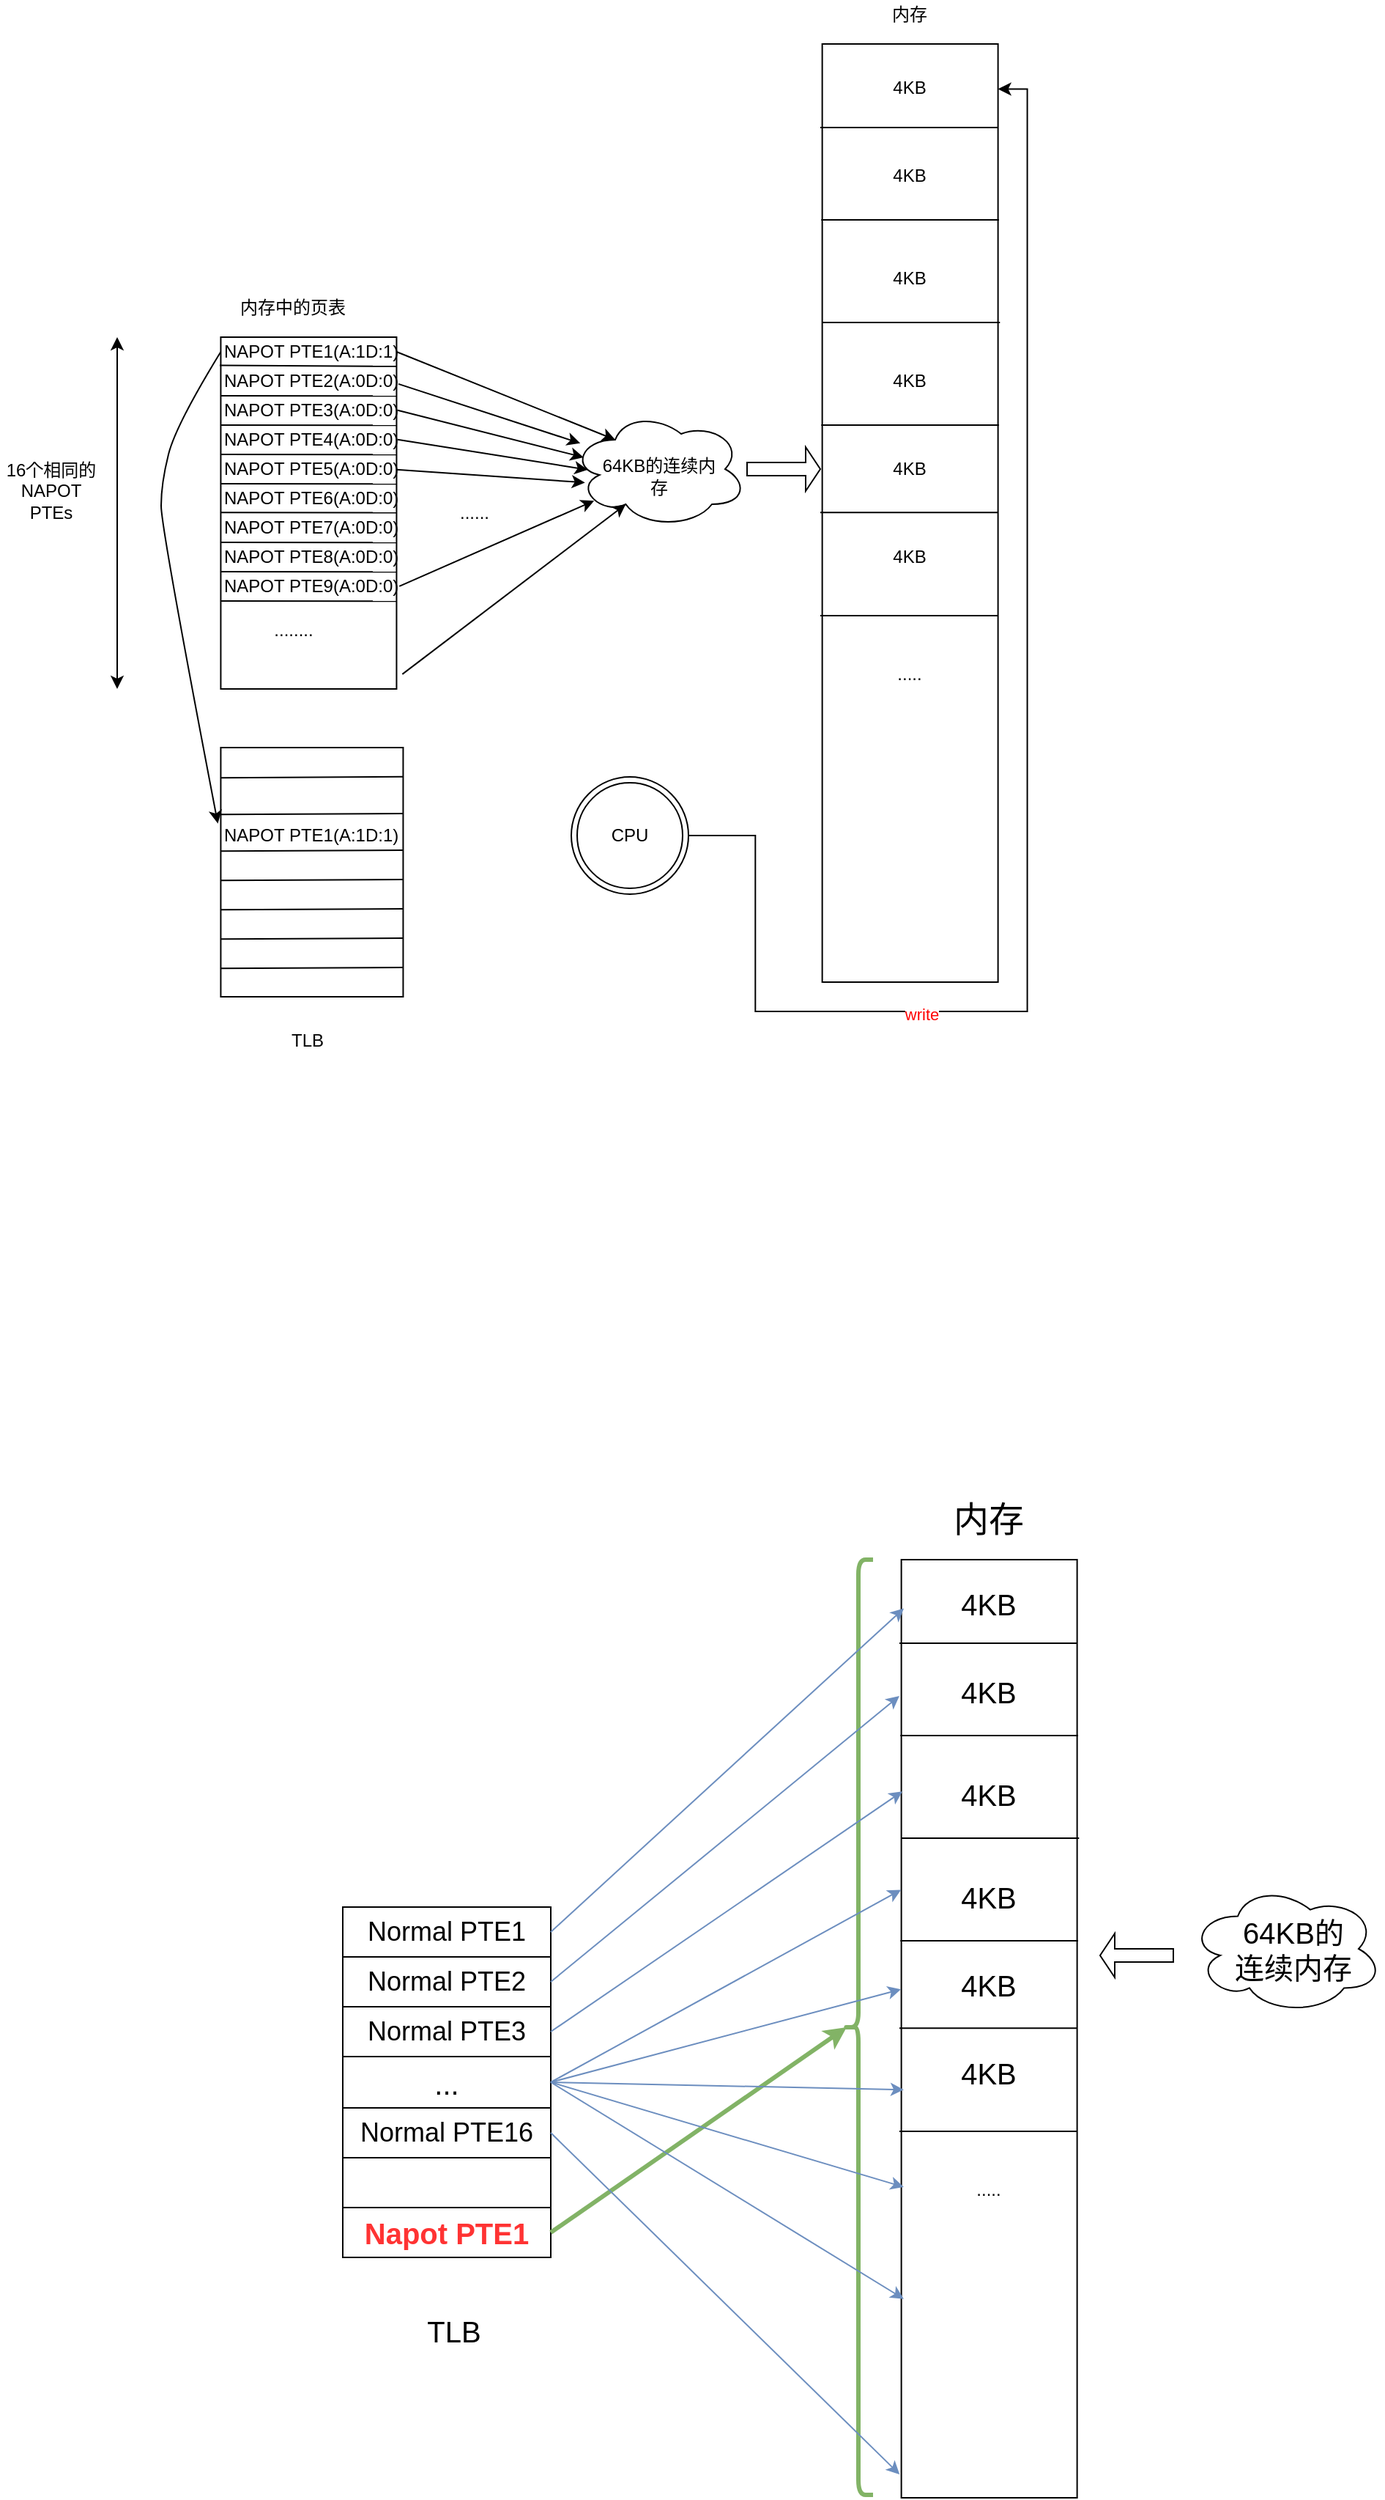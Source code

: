 <mxfile version="14.7.8" type="github">
  <diagram id="uc5Inh4p8IArnTGNV41Y" name="Page-1">
    <mxGraphModel dx="1221" dy="688" grid="0" gridSize="10" guides="1" tooltips="1" connect="1" arrows="1" fold="1" page="1" pageScale="1" pageWidth="2339" pageHeight="3300" math="0" shadow="0">
      <root>
        <mxCell id="0" />
        <mxCell id="1" parent="0" />
        <mxCell id="tdwPlaa_u7U4kU1DZMBL-42" value="" style="ellipse;shape=cloud;whiteSpace=wrap;html=1;" vertex="1" parent="1">
          <mxGeometry x="862" y="1315" width="132" height="89" as="geometry" />
        </mxCell>
        <mxCell id="o9eBtAJIPWO3o0ZU7rO9-1" value="" style="rounded=0;whiteSpace=wrap;html=1;" parent="1" vertex="1">
          <mxGeometry x="200.72" y="260" width="120" height="240" as="geometry" />
        </mxCell>
        <mxCell id="o9eBtAJIPWO3o0ZU7rO9-2" value="" style="rounded=0;whiteSpace=wrap;html=1;" parent="1" vertex="1">
          <mxGeometry x="611.32" y="60" width="120" height="640" as="geometry" />
        </mxCell>
        <mxCell id="o9eBtAJIPWO3o0ZU7rO9-3" value="" style="endArrow=none;html=1;exitX=-0.006;exitY=0.08;exitDx=0;exitDy=0;exitPerimeter=0;entryX=1;entryY=0.083;entryDx=0;entryDy=0;entryPerimeter=0;" parent="1" source="o9eBtAJIPWO3o0ZU7rO9-1" target="o9eBtAJIPWO3o0ZU7rO9-1" edge="1">
          <mxGeometry width="50" height="50" relative="1" as="geometry">
            <mxPoint x="220.72" y="450" as="sourcePoint" />
            <mxPoint x="300.72" y="278" as="targetPoint" />
            <Array as="points" />
          </mxGeometry>
        </mxCell>
        <mxCell id="o9eBtAJIPWO3o0ZU7rO9-4" value="" style="endArrow=none;html=1;exitX=0;exitY=0.105;exitDx=0;exitDy=0;exitPerimeter=0;entryX=1;entryY=0.106;entryDx=0;entryDy=0;entryPerimeter=0;" parent="1" edge="1">
          <mxGeometry width="50" height="50" relative="1" as="geometry">
            <mxPoint x="200.72" y="300" as="sourcePoint" />
            <mxPoint x="320.72" y="300.17" as="targetPoint" />
          </mxGeometry>
        </mxCell>
        <mxCell id="o9eBtAJIPWO3o0ZU7rO9-5" value="" style="endArrow=none;html=1;exitX=0;exitY=0.105;exitDx=0;exitDy=0;exitPerimeter=0;entryX=1;entryY=0.106;entryDx=0;entryDy=0;entryPerimeter=0;" parent="1" edge="1">
          <mxGeometry width="50" height="50" relative="1" as="geometry">
            <mxPoint x="200.72" y="320" as="sourcePoint" />
            <mxPoint x="320.72" y="320.17" as="targetPoint" />
          </mxGeometry>
        </mxCell>
        <mxCell id="o9eBtAJIPWO3o0ZU7rO9-6" value="" style="endArrow=none;html=1;exitX=0;exitY=0.105;exitDx=0;exitDy=0;exitPerimeter=0;entryX=1;entryY=0.106;entryDx=0;entryDy=0;entryPerimeter=0;" parent="1" edge="1">
          <mxGeometry width="50" height="50" relative="1" as="geometry">
            <mxPoint x="200.72" y="340" as="sourcePoint" />
            <mxPoint x="320.72" y="340.17" as="targetPoint" />
          </mxGeometry>
        </mxCell>
        <mxCell id="o9eBtAJIPWO3o0ZU7rO9-7" value="" style="endArrow=none;html=1;exitX=0;exitY=0.105;exitDx=0;exitDy=0;exitPerimeter=0;entryX=1;entryY=0.106;entryDx=0;entryDy=0;entryPerimeter=0;" parent="1" edge="1">
          <mxGeometry width="50" height="50" relative="1" as="geometry">
            <mxPoint x="200.72" y="360" as="sourcePoint" />
            <mxPoint x="320.72" y="360.17" as="targetPoint" />
          </mxGeometry>
        </mxCell>
        <mxCell id="o9eBtAJIPWO3o0ZU7rO9-8" value="" style="endArrow=none;html=1;exitX=0;exitY=0.105;exitDx=0;exitDy=0;exitPerimeter=0;entryX=1;entryY=0.106;entryDx=0;entryDy=0;entryPerimeter=0;" parent="1" edge="1">
          <mxGeometry width="50" height="50" relative="1" as="geometry">
            <mxPoint x="200.72" y="379.58" as="sourcePoint" />
            <mxPoint x="320.72" y="379.75" as="targetPoint" />
          </mxGeometry>
        </mxCell>
        <mxCell id="o9eBtAJIPWO3o0ZU7rO9-9" value="" style="endArrow=none;html=1;exitX=0;exitY=0.105;exitDx=0;exitDy=0;exitPerimeter=0;entryX=1;entryY=0.106;entryDx=0;entryDy=0;entryPerimeter=0;" parent="1" edge="1">
          <mxGeometry width="50" height="50" relative="1" as="geometry">
            <mxPoint x="200.72" y="400" as="sourcePoint" />
            <mxPoint x="320.72" y="400.17" as="targetPoint" />
          </mxGeometry>
        </mxCell>
        <mxCell id="o9eBtAJIPWO3o0ZU7rO9-10" value="" style="endArrow=none;html=1;exitX=0;exitY=0.105;exitDx=0;exitDy=0;exitPerimeter=0;entryX=1;entryY=0.106;entryDx=0;entryDy=0;entryPerimeter=0;" parent="1" edge="1">
          <mxGeometry width="50" height="50" relative="1" as="geometry">
            <mxPoint x="200.72" y="420" as="sourcePoint" />
            <mxPoint x="320.72" y="420.17" as="targetPoint" />
          </mxGeometry>
        </mxCell>
        <mxCell id="o9eBtAJIPWO3o0ZU7rO9-11" value="" style="endArrow=none;html=1;exitX=0;exitY=0.105;exitDx=0;exitDy=0;exitPerimeter=0;entryX=1;entryY=0.106;entryDx=0;entryDy=0;entryPerimeter=0;" parent="1" edge="1">
          <mxGeometry width="50" height="50" relative="1" as="geometry">
            <mxPoint x="200.72" y="440" as="sourcePoint" />
            <mxPoint x="320.72" y="440.17" as="targetPoint" />
          </mxGeometry>
        </mxCell>
        <mxCell id="o9eBtAJIPWO3o0ZU7rO9-13" value="" style="endArrow=none;html=1;entryX=1;entryY=0.089;entryDx=0;entryDy=0;entryPerimeter=0;exitX=-0.011;exitY=0.089;exitDx=0;exitDy=0;exitPerimeter=0;" parent="1" source="o9eBtAJIPWO3o0ZU7rO9-2" target="o9eBtAJIPWO3o0ZU7rO9-2" edge="1">
          <mxGeometry width="50" height="50" relative="1" as="geometry">
            <mxPoint x="631.32" y="150" as="sourcePoint" />
            <mxPoint x="681.32" y="100" as="targetPoint" />
          </mxGeometry>
        </mxCell>
        <mxCell id="o9eBtAJIPWO3o0ZU7rO9-14" value="" style="endArrow=none;html=1;entryX=1;entryY=0.089;entryDx=0;entryDy=0;entryPerimeter=0;exitX=-0.011;exitY=0.089;exitDx=0;exitDy=0;exitPerimeter=0;" parent="1" edge="1">
          <mxGeometry width="50" height="50" relative="1" as="geometry">
            <mxPoint x="610.66" y="180.0" as="sourcePoint" />
            <mxPoint x="731.98" y="180.0" as="targetPoint" />
          </mxGeometry>
        </mxCell>
        <mxCell id="o9eBtAJIPWO3o0ZU7rO9-15" value="" style="endArrow=none;html=1;entryX=1;entryY=0.089;entryDx=0;entryDy=0;entryPerimeter=0;exitX=-0.011;exitY=0.089;exitDx=0;exitDy=0;exitPerimeter=0;" parent="1" edge="1">
          <mxGeometry width="50" height="50" relative="1" as="geometry">
            <mxPoint x="611.32" y="250.0" as="sourcePoint" />
            <mxPoint x="732.64" y="250.0" as="targetPoint" />
          </mxGeometry>
        </mxCell>
        <mxCell id="o9eBtAJIPWO3o0ZU7rO9-16" value="" style="endArrow=none;html=1;entryX=1;entryY=0.089;entryDx=0;entryDy=0;entryPerimeter=0;exitX=-0.011;exitY=0.089;exitDx=0;exitDy=0;exitPerimeter=0;" parent="1" edge="1">
          <mxGeometry width="50" height="50" relative="1" as="geometry">
            <mxPoint x="610.66" y="320.0" as="sourcePoint" />
            <mxPoint x="731.98" y="320.0" as="targetPoint" />
          </mxGeometry>
        </mxCell>
        <mxCell id="o9eBtAJIPWO3o0ZU7rO9-17" value="" style="endArrow=none;html=1;entryX=1;entryY=0.089;entryDx=0;entryDy=0;entryPerimeter=0;exitX=-0.011;exitY=0.089;exitDx=0;exitDy=0;exitPerimeter=0;" parent="1" edge="1">
          <mxGeometry width="50" height="50" relative="1" as="geometry">
            <mxPoint x="610.0" y="379.58" as="sourcePoint" />
            <mxPoint x="731.32" y="379.58" as="targetPoint" />
          </mxGeometry>
        </mxCell>
        <mxCell id="o9eBtAJIPWO3o0ZU7rO9-18" value="" style="endArrow=none;html=1;entryX=1;entryY=0.089;entryDx=0;entryDy=0;entryPerimeter=0;exitX=-0.011;exitY=0.089;exitDx=0;exitDy=0;exitPerimeter=0;" parent="1" edge="1">
          <mxGeometry width="50" height="50" relative="1" as="geometry">
            <mxPoint x="610.0" y="450.0" as="sourcePoint" />
            <mxPoint x="731.32" y="450.0" as="targetPoint" />
          </mxGeometry>
        </mxCell>
        <mxCell id="o9eBtAJIPWO3o0ZU7rO9-19" value="" style="endArrow=classic;html=1;entryX=0.25;entryY=0.25;entryDx=0;entryDy=0;entryPerimeter=0;" parent="1" target="o9eBtAJIPWO3o0ZU7rO9-80" edge="1">
          <mxGeometry width="50" height="50" relative="1" as="geometry">
            <mxPoint x="320.72" y="270" as="sourcePoint" />
            <mxPoint x="439" y="330" as="targetPoint" />
          </mxGeometry>
        </mxCell>
        <mxCell id="o9eBtAJIPWO3o0ZU7rO9-20" value="" style="endArrow=classic;html=1;exitX=1.011;exitY=0.133;exitDx=0;exitDy=0;exitPerimeter=0;" parent="1" source="o9eBtAJIPWO3o0ZU7rO9-1" target="o9eBtAJIPWO3o0ZU7rO9-80" edge="1">
          <mxGeometry width="50" height="50" relative="1" as="geometry">
            <mxPoint x="250.72" y="726.72" as="sourcePoint" />
            <mxPoint x="430" y="350" as="targetPoint" />
          </mxGeometry>
        </mxCell>
        <mxCell id="o9eBtAJIPWO3o0ZU7rO9-21" value="" style="endArrow=classic;html=1;exitX=1.006;exitY=0.208;exitDx=0;exitDy=0;exitPerimeter=0;entryX=0.07;entryY=0.4;entryDx=0;entryDy=0;entryPerimeter=0;" parent="1" source="o9eBtAJIPWO3o0ZU7rO9-1" target="o9eBtAJIPWO3o0ZU7rO9-80" edge="1">
          <mxGeometry width="50" height="50" relative="1" as="geometry">
            <mxPoint x="332.04" y="301.92" as="sourcePoint" />
            <mxPoint x="420" y="350" as="targetPoint" />
          </mxGeometry>
        </mxCell>
        <mxCell id="o9eBtAJIPWO3o0ZU7rO9-22" value="" style="endArrow=classic;html=1;exitX=1.006;exitY=0.208;exitDx=0;exitDy=0;exitPerimeter=0;entryX=0.094;entryY=0.506;entryDx=0;entryDy=0;entryPerimeter=0;" parent="1" target="o9eBtAJIPWO3o0ZU7rO9-80" edge="1">
          <mxGeometry width="50" height="50" relative="1" as="geometry">
            <mxPoint x="321.44" y="329.92" as="sourcePoint" />
            <mxPoint x="400" y="350" as="targetPoint" />
          </mxGeometry>
        </mxCell>
        <mxCell id="o9eBtAJIPWO3o0ZU7rO9-23" value="" style="endArrow=classic;html=1;exitX=1.006;exitY=0.208;exitDx=0;exitDy=0;exitPerimeter=0;entryX=0.078;entryY=0.615;entryDx=0;entryDy=0;entryPerimeter=0;" parent="1" target="o9eBtAJIPWO3o0ZU7rO9-80" edge="1">
          <mxGeometry width="50" height="50" relative="1" as="geometry">
            <mxPoint x="320.72" y="350.4" as="sourcePoint" />
            <mxPoint x="437.72" y="350" as="targetPoint" />
          </mxGeometry>
        </mxCell>
        <mxCell id="o9eBtAJIPWO3o0ZU7rO9-24" value="4KB" style="text;html=1;strokeColor=none;fillColor=none;align=center;verticalAlign=middle;whiteSpace=wrap;rounded=0;" parent="1" vertex="1">
          <mxGeometry x="651.32" y="80" width="40" height="20" as="geometry" />
        </mxCell>
        <mxCell id="o9eBtAJIPWO3o0ZU7rO9-26" value="4KB" style="text;html=1;strokeColor=none;fillColor=none;align=center;verticalAlign=middle;whiteSpace=wrap;rounded=0;" parent="1" vertex="1">
          <mxGeometry x="651.32" y="140" width="40" height="20" as="geometry" />
        </mxCell>
        <mxCell id="o9eBtAJIPWO3o0ZU7rO9-27" value="4KB" style="text;html=1;strokeColor=none;fillColor=none;align=center;verticalAlign=middle;whiteSpace=wrap;rounded=0;" parent="1" vertex="1">
          <mxGeometry x="651.32" y="210" width="40" height="20" as="geometry" />
        </mxCell>
        <mxCell id="o9eBtAJIPWO3o0ZU7rO9-28" value="4KB" style="text;html=1;strokeColor=none;fillColor=none;align=center;verticalAlign=middle;whiteSpace=wrap;rounded=0;" parent="1" vertex="1">
          <mxGeometry x="651.32" y="280" width="40" height="20" as="geometry" />
        </mxCell>
        <mxCell id="o9eBtAJIPWO3o0ZU7rO9-29" value="4KB" style="text;html=1;strokeColor=none;fillColor=none;align=center;verticalAlign=middle;whiteSpace=wrap;rounded=0;" parent="1" vertex="1">
          <mxGeometry x="651.32" y="340" width="40" height="20" as="geometry" />
        </mxCell>
        <mxCell id="o9eBtAJIPWO3o0ZU7rO9-30" value="4KB" style="text;html=1;strokeColor=none;fillColor=none;align=center;verticalAlign=middle;whiteSpace=wrap;rounded=0;" parent="1" vertex="1">
          <mxGeometry x="651.32" y="400" width="40" height="20" as="geometry" />
        </mxCell>
        <mxCell id="o9eBtAJIPWO3o0ZU7rO9-31" value="....." style="text;html=1;strokeColor=none;fillColor=none;align=center;verticalAlign=middle;whiteSpace=wrap;rounded=0;" parent="1" vertex="1">
          <mxGeometry x="651.32" y="480" width="40" height="20" as="geometry" />
        </mxCell>
        <mxCell id="o9eBtAJIPWO3o0ZU7rO9-32" value="NAPOT PTE1(A:1D:1)" style="text;html=1;strokeColor=none;fillColor=none;align=left;verticalAlign=middle;whiteSpace=wrap;rounded=0;" parent="1" vertex="1">
          <mxGeometry x="200.72" y="260" width="189.28" height="20" as="geometry" />
        </mxCell>
        <mxCell id="o9eBtAJIPWO3o0ZU7rO9-33" value="&lt;span&gt;NAPOT PTE2(A:0D:0)&lt;/span&gt;" style="text;html=1;strokeColor=none;fillColor=none;align=left;verticalAlign=middle;whiteSpace=wrap;rounded=0;" parent="1" vertex="1">
          <mxGeometry x="200.72" y="280" width="219.28" height="20" as="geometry" />
        </mxCell>
        <mxCell id="o9eBtAJIPWO3o0ZU7rO9-43" value="........" style="text;html=1;strokeColor=none;fillColor=none;align=center;verticalAlign=middle;whiteSpace=wrap;rounded=0;" parent="1" vertex="1">
          <mxGeometry x="200.72" y="450" width="99.28" height="20" as="geometry" />
        </mxCell>
        <mxCell id="o9eBtAJIPWO3o0ZU7rO9-45" value="" style="endArrow=classic;startArrow=classic;html=1;" parent="1" edge="1">
          <mxGeometry width="50" height="50" relative="1" as="geometry">
            <mxPoint x="130" y="500" as="sourcePoint" />
            <mxPoint x="130" y="260" as="targetPoint" />
          </mxGeometry>
        </mxCell>
        <mxCell id="o9eBtAJIPWO3o0ZU7rO9-46" value="16个相同的NAPOT PTEs" style="text;html=1;strokeColor=none;fillColor=none;align=center;verticalAlign=middle;whiteSpace=wrap;rounded=0;" parent="1" vertex="1">
          <mxGeometry x="50" y="330" width="70" height="70" as="geometry" />
        </mxCell>
        <mxCell id="o9eBtAJIPWO3o0ZU7rO9-47" value="" style="rounded=0;whiteSpace=wrap;html=1;" parent="1" vertex="1">
          <mxGeometry x="200.72" y="540" width="124.5" height="170" as="geometry" />
        </mxCell>
        <mxCell id="o9eBtAJIPWO3o0ZU7rO9-48" value="内存中的页表" style="text;html=1;strokeColor=none;fillColor=none;align=center;verticalAlign=middle;whiteSpace=wrap;rounded=0;" parent="1" vertex="1">
          <mxGeometry x="210.36" y="230" width="80" height="20" as="geometry" />
        </mxCell>
        <mxCell id="o9eBtAJIPWO3o0ZU7rO9-49" value="内存" style="text;html=1;strokeColor=none;fillColor=none;align=center;verticalAlign=middle;whiteSpace=wrap;rounded=0;" parent="1" vertex="1">
          <mxGeometry x="631.32" y="30" width="80" height="20" as="geometry" />
        </mxCell>
        <mxCell id="o9eBtAJIPWO3o0ZU7rO9-50" value="TLB" style="text;html=1;strokeColor=none;fillColor=none;align=center;verticalAlign=middle;whiteSpace=wrap;rounded=0;" parent="1" vertex="1">
          <mxGeometry x="220" y="730" width="80" height="20" as="geometry" />
        </mxCell>
        <mxCell id="o9eBtAJIPWO3o0ZU7rO9-51" value="" style="curved=1;endArrow=classic;html=1;entryX=-0.016;entryY=0.305;entryDx=0;entryDy=0;entryPerimeter=0;exitX=0;exitY=0.5;exitDx=0;exitDy=0;" parent="1" source="o9eBtAJIPWO3o0ZU7rO9-32" target="o9eBtAJIPWO3o0ZU7rO9-47" edge="1">
          <mxGeometry width="50" height="50" relative="1" as="geometry">
            <mxPoint x="160" y="290" as="sourcePoint" />
            <mxPoint x="400" y="420" as="targetPoint" />
            <Array as="points">
              <mxPoint x="170" y="320" />
              <mxPoint x="160" y="360" />
              <mxPoint x="160" y="390" />
            </Array>
          </mxGeometry>
        </mxCell>
        <mxCell id="o9eBtAJIPWO3o0ZU7rO9-54" value="" style="endArrow=none;html=1;exitX=0;exitY=0.121;exitDx=0;exitDy=0;exitPerimeter=0;entryX=1.001;entryY=0.117;entryDx=0;entryDy=0;entryPerimeter=0;" parent="1" source="o9eBtAJIPWO3o0ZU7rO9-47" target="o9eBtAJIPWO3o0ZU7rO9-47" edge="1">
          <mxGeometry width="50" height="50" relative="1" as="geometry">
            <mxPoint x="210" y="620" as="sourcePoint" />
            <mxPoint x="260" y="570" as="targetPoint" />
          </mxGeometry>
        </mxCell>
        <mxCell id="o9eBtAJIPWO3o0ZU7rO9-55" value="" style="endArrow=none;html=1;exitX=0;exitY=0.121;exitDx=0;exitDy=0;exitPerimeter=0;entryX=1.001;entryY=0.117;entryDx=0;entryDy=0;entryPerimeter=0;" parent="1" edge="1">
          <mxGeometry width="50" height="50" relative="1" as="geometry">
            <mxPoint x="200.72" y="585.68" as="sourcePoint" />
            <mxPoint x="325.345" y="585.0" as="targetPoint" />
          </mxGeometry>
        </mxCell>
        <mxCell id="o9eBtAJIPWO3o0ZU7rO9-56" value="" style="endArrow=none;html=1;exitX=0;exitY=0.121;exitDx=0;exitDy=0;exitPerimeter=0;entryX=1.001;entryY=0.117;entryDx=0;entryDy=0;entryPerimeter=0;" parent="1" edge="1">
          <mxGeometry width="50" height="50" relative="1" as="geometry">
            <mxPoint x="200.72" y="610.68" as="sourcePoint" />
            <mxPoint x="325.345" y="610.0" as="targetPoint" />
          </mxGeometry>
        </mxCell>
        <mxCell id="o9eBtAJIPWO3o0ZU7rO9-57" value="" style="endArrow=none;html=1;exitX=0;exitY=0.121;exitDx=0;exitDy=0;exitPerimeter=0;entryX=1.001;entryY=0.117;entryDx=0;entryDy=0;entryPerimeter=0;" parent="1" edge="1">
          <mxGeometry width="50" height="50" relative="1" as="geometry">
            <mxPoint x="200.72" y="630.68" as="sourcePoint" />
            <mxPoint x="325.345" y="630.0" as="targetPoint" />
          </mxGeometry>
        </mxCell>
        <mxCell id="o9eBtAJIPWO3o0ZU7rO9-58" value="" style="endArrow=none;html=1;exitX=0;exitY=0.121;exitDx=0;exitDy=0;exitPerimeter=0;entryX=1.001;entryY=0.117;entryDx=0;entryDy=0;entryPerimeter=0;" parent="1" edge="1">
          <mxGeometry width="50" height="50" relative="1" as="geometry">
            <mxPoint x="200.72" y="650.68" as="sourcePoint" />
            <mxPoint x="325.345" y="650.0" as="targetPoint" />
          </mxGeometry>
        </mxCell>
        <mxCell id="o9eBtAJIPWO3o0ZU7rO9-59" value="" style="endArrow=none;html=1;exitX=0;exitY=0.121;exitDx=0;exitDy=0;exitPerimeter=0;entryX=1.001;entryY=0.117;entryDx=0;entryDy=0;entryPerimeter=0;" parent="1" edge="1">
          <mxGeometry width="50" height="50" relative="1" as="geometry">
            <mxPoint x="200.72" y="670.68" as="sourcePoint" />
            <mxPoint x="325.345" y="670.0" as="targetPoint" />
          </mxGeometry>
        </mxCell>
        <mxCell id="o9eBtAJIPWO3o0ZU7rO9-60" value="" style="endArrow=none;html=1;exitX=0;exitY=0.121;exitDx=0;exitDy=0;exitPerimeter=0;entryX=1.001;entryY=0.117;entryDx=0;entryDy=0;entryPerimeter=0;" parent="1" edge="1">
          <mxGeometry width="50" height="50" relative="1" as="geometry">
            <mxPoint x="200.72" y="690.68" as="sourcePoint" />
            <mxPoint x="325.345" y="690.0" as="targetPoint" />
          </mxGeometry>
        </mxCell>
        <mxCell id="o9eBtAJIPWO3o0ZU7rO9-80" value="" style="ellipse;shape=cloud;whiteSpace=wrap;html=1;" parent="1" vertex="1">
          <mxGeometry x="440" y="310" width="120" height="80" as="geometry" />
        </mxCell>
        <mxCell id="o9eBtAJIPWO3o0ZU7rO9-63" value="64KB的连续内存" style="text;html=1;strokeColor=none;fillColor=none;align=center;verticalAlign=middle;whiteSpace=wrap;rounded=0;" parent="1" vertex="1">
          <mxGeometry x="455" y="340" width="90" height="30" as="geometry" />
        </mxCell>
        <mxCell id="o9eBtAJIPWO3o0ZU7rO9-81" value="" style="shape=singleArrow;whiteSpace=wrap;html=1;" parent="1" vertex="1">
          <mxGeometry x="560" y="335" width="50" height="30" as="geometry" />
        </mxCell>
        <mxCell id="o9eBtAJIPWO3o0ZU7rO9-82" value="" style="endArrow=classic;html=1;exitX=1.016;exitY=0.708;exitDx=0;exitDy=0;exitPerimeter=0;entryX=0.13;entryY=0.77;entryDx=0;entryDy=0;entryPerimeter=0;" parent="1" source="o9eBtAJIPWO3o0ZU7rO9-1" target="o9eBtAJIPWO3o0ZU7rO9-80" edge="1">
          <mxGeometry width="50" height="50" relative="1" as="geometry">
            <mxPoint x="330" y="500" as="sourcePoint" />
            <mxPoint x="380" y="450" as="targetPoint" />
          </mxGeometry>
        </mxCell>
        <mxCell id="o9eBtAJIPWO3o0ZU7rO9-83" value="" style="endArrow=classic;html=1;exitX=1.033;exitY=0.958;exitDx=0;exitDy=0;exitPerimeter=0;entryX=0.31;entryY=0.8;entryDx=0;entryDy=0;entryPerimeter=0;" parent="1" source="o9eBtAJIPWO3o0ZU7rO9-1" target="o9eBtAJIPWO3o0ZU7rO9-80" edge="1">
          <mxGeometry width="50" height="50" relative="1" as="geometry">
            <mxPoint x="370" y="510" as="sourcePoint" />
            <mxPoint x="420" y="460" as="targetPoint" />
          </mxGeometry>
        </mxCell>
        <mxCell id="o9eBtAJIPWO3o0ZU7rO9-84" value="......" style="text;html=1;strokeColor=none;fillColor=none;align=center;verticalAlign=middle;whiteSpace=wrap;rounded=0;" parent="1" vertex="1">
          <mxGeometry x="334" y="370" width="80" height="20" as="geometry" />
        </mxCell>
        <mxCell id="o9eBtAJIPWO3o0ZU7rO9-85" value="NAPOT PTE3(A:0D:0)" style="text;html=1;strokeColor=none;fillColor=none;align=left;verticalAlign=middle;whiteSpace=wrap;rounded=0;" parent="1" vertex="1">
          <mxGeometry x="200.72" y="300" width="219.28" height="20" as="geometry" />
        </mxCell>
        <mxCell id="o9eBtAJIPWO3o0ZU7rO9-86" value="NAPOT PTE4(A:0D:0)" style="text;html=1;strokeColor=none;fillColor=none;align=left;verticalAlign=middle;whiteSpace=wrap;rounded=0;" parent="1" vertex="1">
          <mxGeometry x="200.72" y="320" width="219.28" height="20" as="geometry" />
        </mxCell>
        <mxCell id="o9eBtAJIPWO3o0ZU7rO9-87" value="NAPOT PTE5(A:0D:0)" style="text;html=1;strokeColor=none;fillColor=none;align=left;verticalAlign=middle;whiteSpace=wrap;rounded=0;" parent="1" vertex="1">
          <mxGeometry x="200.72" y="340" width="219.28" height="20" as="geometry" />
        </mxCell>
        <mxCell id="o9eBtAJIPWO3o0ZU7rO9-88" value="NAPOT PTE6(A:0D:0)" style="text;html=1;strokeColor=none;fillColor=none;align=left;verticalAlign=middle;whiteSpace=wrap;rounded=0;" parent="1" vertex="1">
          <mxGeometry x="200.72" y="360" width="219.28" height="20" as="geometry" />
        </mxCell>
        <mxCell id="o9eBtAJIPWO3o0ZU7rO9-89" value="NAPOT PTE7(A:0D:0)" style="text;html=1;strokeColor=none;fillColor=none;align=left;verticalAlign=middle;whiteSpace=wrap;rounded=0;" parent="1" vertex="1">
          <mxGeometry x="200.72" y="380" width="219.28" height="20" as="geometry" />
        </mxCell>
        <mxCell id="o9eBtAJIPWO3o0ZU7rO9-90" value="NAPOT PTE8(A:0D:0)" style="text;html=1;strokeColor=none;fillColor=none;align=left;verticalAlign=middle;whiteSpace=wrap;rounded=0;" parent="1" vertex="1">
          <mxGeometry x="200.72" y="400" width="219.28" height="20" as="geometry" />
        </mxCell>
        <mxCell id="o9eBtAJIPWO3o0ZU7rO9-91" value="NAPOT PTE9(A:0D:0)" style="text;html=1;strokeColor=none;fillColor=none;align=left;verticalAlign=middle;whiteSpace=wrap;rounded=0;" parent="1" vertex="1">
          <mxGeometry x="200.72" y="420" width="219.28" height="20" as="geometry" />
        </mxCell>
        <mxCell id="o9eBtAJIPWO3o0ZU7rO9-92" value="&lt;span&gt;NAPOT PTE1(A:1D:1)&lt;/span&gt;" style="text;html=1;strokeColor=none;fillColor=none;align=left;verticalAlign=middle;whiteSpace=wrap;rounded=0;" parent="1" vertex="1">
          <mxGeometry x="200.72" y="590" width="219.28" height="20" as="geometry" />
        </mxCell>
        <mxCell id="o9eBtAJIPWO3o0ZU7rO9-94" style="edgeStyle=orthogonalEdgeStyle;rounded=0;orthogonalLoop=1;jettySize=auto;html=1;exitX=1;exitY=0.5;exitDx=0;exitDy=0;entryX=1;entryY=0.048;entryDx=0;entryDy=0;entryPerimeter=0;" parent="1" source="o9eBtAJIPWO3o0ZU7rO9-93" target="o9eBtAJIPWO3o0ZU7rO9-2" edge="1">
          <mxGeometry relative="1" as="geometry" />
        </mxCell>
        <mxCell id="o9eBtAJIPWO3o0ZU7rO9-95" value="write" style="edgeLabel;html=1;align=center;verticalAlign=middle;resizable=0;points=[];fontColor=#FF0000;" parent="o9eBtAJIPWO3o0ZU7rO9-94" vertex="1" connectable="0">
          <mxGeometry x="-0.442" y="-2" relative="1" as="geometry">
            <mxPoint as="offset" />
          </mxGeometry>
        </mxCell>
        <mxCell id="o9eBtAJIPWO3o0ZU7rO9-93" value="CPU" style="ellipse;shape=doubleEllipse;whiteSpace=wrap;html=1;aspect=fixed;" parent="1" vertex="1">
          <mxGeometry x="440" y="560" width="80" height="80" as="geometry" />
        </mxCell>
        <mxCell id="tdwPlaa_u7U4kU1DZMBL-23" value="" style="rounded=0;whiteSpace=wrap;html=1;" vertex="1" parent="1">
          <mxGeometry x="665.32" y="1094" width="120" height="640" as="geometry" />
        </mxCell>
        <mxCell id="tdwPlaa_u7U4kU1DZMBL-24" value="" style="endArrow=none;html=1;entryX=1;entryY=0.089;entryDx=0;entryDy=0;entryPerimeter=0;exitX=-0.011;exitY=0.089;exitDx=0;exitDy=0;exitPerimeter=0;" edge="1" parent="1" source="tdwPlaa_u7U4kU1DZMBL-23" target="tdwPlaa_u7U4kU1DZMBL-23">
          <mxGeometry width="50" height="50" relative="1" as="geometry">
            <mxPoint x="685.32" y="1184" as="sourcePoint" />
            <mxPoint x="735.32" y="1134" as="targetPoint" />
          </mxGeometry>
        </mxCell>
        <mxCell id="tdwPlaa_u7U4kU1DZMBL-25" value="" style="endArrow=none;html=1;entryX=1;entryY=0.089;entryDx=0;entryDy=0;entryPerimeter=0;exitX=-0.011;exitY=0.089;exitDx=0;exitDy=0;exitPerimeter=0;" edge="1" parent="1">
          <mxGeometry width="50" height="50" relative="1" as="geometry">
            <mxPoint x="664.66" y="1214" as="sourcePoint" />
            <mxPoint x="785.98" y="1214" as="targetPoint" />
          </mxGeometry>
        </mxCell>
        <mxCell id="tdwPlaa_u7U4kU1DZMBL-26" value="" style="endArrow=none;html=1;entryX=1;entryY=0.089;entryDx=0;entryDy=0;entryPerimeter=0;exitX=-0.011;exitY=0.089;exitDx=0;exitDy=0;exitPerimeter=0;" edge="1" parent="1">
          <mxGeometry width="50" height="50" relative="1" as="geometry">
            <mxPoint x="665.32" y="1284" as="sourcePoint" />
            <mxPoint x="786.64" y="1284" as="targetPoint" />
          </mxGeometry>
        </mxCell>
        <mxCell id="tdwPlaa_u7U4kU1DZMBL-27" value="" style="endArrow=none;html=1;entryX=1;entryY=0.089;entryDx=0;entryDy=0;entryPerimeter=0;exitX=-0.011;exitY=0.089;exitDx=0;exitDy=0;exitPerimeter=0;" edge="1" parent="1">
          <mxGeometry width="50" height="50" relative="1" as="geometry">
            <mxPoint x="664.66" y="1354" as="sourcePoint" />
            <mxPoint x="785.98" y="1354" as="targetPoint" />
          </mxGeometry>
        </mxCell>
        <mxCell id="tdwPlaa_u7U4kU1DZMBL-28" value="" style="endArrow=none;html=1;entryX=1;entryY=0.089;entryDx=0;entryDy=0;entryPerimeter=0;exitX=-0.011;exitY=0.089;exitDx=0;exitDy=0;exitPerimeter=0;" edge="1" parent="1">
          <mxGeometry width="50" height="50" relative="1" as="geometry">
            <mxPoint x="664.0" y="1413.58" as="sourcePoint" />
            <mxPoint x="785.32" y="1413.58" as="targetPoint" />
          </mxGeometry>
        </mxCell>
        <mxCell id="tdwPlaa_u7U4kU1DZMBL-29" value="" style="endArrow=none;html=1;entryX=1;entryY=0.089;entryDx=0;entryDy=0;entryPerimeter=0;exitX=-0.011;exitY=0.089;exitDx=0;exitDy=0;exitPerimeter=0;" edge="1" parent="1">
          <mxGeometry width="50" height="50" relative="1" as="geometry">
            <mxPoint x="664.0" y="1484" as="sourcePoint" />
            <mxPoint x="785.32" y="1484" as="targetPoint" />
          </mxGeometry>
        </mxCell>
        <mxCell id="tdwPlaa_u7U4kU1DZMBL-30" value="&lt;font style=&quot;font-size: 20px&quot;&gt;4KB&lt;/font&gt;" style="text;html=1;strokeColor=none;fillColor=none;align=center;verticalAlign=middle;whiteSpace=wrap;rounded=0;" vertex="1" parent="1">
          <mxGeometry x="705.32" y="1114" width="40" height="20" as="geometry" />
        </mxCell>
        <mxCell id="tdwPlaa_u7U4kU1DZMBL-31" value="&lt;font style=&quot;font-size: 20px&quot;&gt;4KB&lt;/font&gt;" style="text;html=1;strokeColor=none;fillColor=none;align=center;verticalAlign=middle;whiteSpace=wrap;rounded=0;" vertex="1" parent="1">
          <mxGeometry x="705.32" y="1174" width="40" height="20" as="geometry" />
        </mxCell>
        <mxCell id="tdwPlaa_u7U4kU1DZMBL-32" value="&lt;font style=&quot;font-size: 20px&quot;&gt;4KB&lt;/font&gt;" style="text;html=1;strokeColor=none;fillColor=none;align=center;verticalAlign=middle;whiteSpace=wrap;rounded=0;" vertex="1" parent="1">
          <mxGeometry x="705.32" y="1244" width="40" height="20" as="geometry" />
        </mxCell>
        <mxCell id="tdwPlaa_u7U4kU1DZMBL-33" value="&lt;font style=&quot;font-size: 20px&quot;&gt;4KB&lt;/font&gt;" style="text;html=1;strokeColor=none;fillColor=none;align=center;verticalAlign=middle;whiteSpace=wrap;rounded=0;" vertex="1" parent="1">
          <mxGeometry x="705.32" y="1314" width="40" height="20" as="geometry" />
        </mxCell>
        <mxCell id="tdwPlaa_u7U4kU1DZMBL-34" value="&lt;font style=&quot;font-size: 20px&quot;&gt;4KB&lt;/font&gt;" style="text;html=1;strokeColor=none;fillColor=none;align=center;verticalAlign=middle;whiteSpace=wrap;rounded=0;" vertex="1" parent="1">
          <mxGeometry x="705.32" y="1374" width="40" height="20" as="geometry" />
        </mxCell>
        <mxCell id="tdwPlaa_u7U4kU1DZMBL-35" value="&lt;font style=&quot;font-size: 20px&quot;&gt;4KB&lt;/font&gt;" style="text;html=1;strokeColor=none;fillColor=none;align=center;verticalAlign=middle;whiteSpace=wrap;rounded=0;" vertex="1" parent="1">
          <mxGeometry x="705.32" y="1434" width="40" height="20" as="geometry" />
        </mxCell>
        <mxCell id="tdwPlaa_u7U4kU1DZMBL-36" value="....." style="text;html=1;strokeColor=none;fillColor=none;align=center;verticalAlign=middle;whiteSpace=wrap;rounded=0;" vertex="1" parent="1">
          <mxGeometry x="705.32" y="1514" width="40" height="20" as="geometry" />
        </mxCell>
        <mxCell id="tdwPlaa_u7U4kU1DZMBL-37" value="&lt;font style=&quot;font-size: 24px&quot;&gt;内存&lt;/font&gt;" style="text;html=1;strokeColor=none;fillColor=none;align=center;verticalAlign=middle;whiteSpace=wrap;rounded=0;" vertex="1" parent="1">
          <mxGeometry x="685.32" y="1057" width="80" height="20" as="geometry" />
        </mxCell>
        <mxCell id="tdwPlaa_u7U4kU1DZMBL-38" value="&lt;font style=&quot;font-size: 20px&quot;&gt;64KB的连续内存&lt;/font&gt;" style="text;html=1;strokeColor=none;fillColor=none;align=center;verticalAlign=middle;whiteSpace=wrap;rounded=0;" vertex="1" parent="1">
          <mxGeometry x="888" y="1344.5" width="90" height="30" as="geometry" />
        </mxCell>
        <mxCell id="tdwPlaa_u7U4kU1DZMBL-39" value="" style="shape=singleArrow;whiteSpace=wrap;html=1;rotation=90;direction=south;" vertex="1" parent="1">
          <mxGeometry x="811" y="1339" width="30" height="50" as="geometry" />
        </mxCell>
        <mxCell id="tdwPlaa_u7U4kU1DZMBL-68" value="" style="shape=table;startSize=0;container=1;collapsible=0;childLayout=tableLayout;" vertex="1" parent="1">
          <mxGeometry x="284" y="1331" width="142" height="239" as="geometry" />
        </mxCell>
        <mxCell id="tdwPlaa_u7U4kU1DZMBL-81" style="shape=partialRectangle;collapsible=0;dropTarget=0;pointerEvents=0;fillColor=none;top=0;left=0;bottom=0;right=0;points=[[0,0.5],[1,0.5]];portConstraint=eastwest;" vertex="1" parent="tdwPlaa_u7U4kU1DZMBL-68">
          <mxGeometry width="142" height="34" as="geometry" />
        </mxCell>
        <mxCell id="tdwPlaa_u7U4kU1DZMBL-82" value="&lt;font style=&quot;font-size: 18px&quot;&gt;Normal PTE1&lt;/font&gt;" style="shape=partialRectangle;html=1;whiteSpace=wrap;connectable=0;overflow=hidden;fillColor=none;top=0;left=0;bottom=0;right=0;" vertex="1" parent="tdwPlaa_u7U4kU1DZMBL-81">
          <mxGeometry width="142" height="34" as="geometry" />
        </mxCell>
        <mxCell id="tdwPlaa_u7U4kU1DZMBL-79" style="shape=partialRectangle;collapsible=0;dropTarget=0;pointerEvents=0;fillColor=none;top=0;left=0;bottom=0;right=0;points=[[0,0.5],[1,0.5]];portConstraint=eastwest;" vertex="1" parent="tdwPlaa_u7U4kU1DZMBL-68">
          <mxGeometry y="34" width="142" height="34" as="geometry" />
        </mxCell>
        <mxCell id="tdwPlaa_u7U4kU1DZMBL-80" value="&lt;span style=&quot;font-size: 18px&quot;&gt;Normal PTE2&lt;/span&gt;" style="shape=partialRectangle;html=1;whiteSpace=wrap;connectable=0;overflow=hidden;fillColor=none;top=0;left=0;bottom=0;right=0;" vertex="1" parent="tdwPlaa_u7U4kU1DZMBL-79">
          <mxGeometry width="142" height="34" as="geometry" />
        </mxCell>
        <mxCell id="tdwPlaa_u7U4kU1DZMBL-77" style="shape=partialRectangle;collapsible=0;dropTarget=0;pointerEvents=0;fillColor=none;top=0;left=0;bottom=0;right=0;points=[[0,0.5],[1,0.5]];portConstraint=eastwest;" vertex="1" parent="tdwPlaa_u7U4kU1DZMBL-68">
          <mxGeometry y="68" width="142" height="34" as="geometry" />
        </mxCell>
        <mxCell id="tdwPlaa_u7U4kU1DZMBL-78" value="&lt;span style=&quot;font-size: 18px&quot;&gt;Normal PTE3&lt;/span&gt;" style="shape=partialRectangle;html=1;whiteSpace=wrap;connectable=0;overflow=hidden;fillColor=none;top=0;left=0;bottom=0;right=0;" vertex="1" parent="tdwPlaa_u7U4kU1DZMBL-77">
          <mxGeometry width="142" height="34" as="geometry" />
        </mxCell>
        <mxCell id="tdwPlaa_u7U4kU1DZMBL-69" value="" style="shape=partialRectangle;collapsible=0;dropTarget=0;pointerEvents=0;fillColor=none;top=0;left=0;bottom=0;right=0;points=[[0,0.5],[1,0.5]];portConstraint=eastwest;" vertex="1" parent="tdwPlaa_u7U4kU1DZMBL-68">
          <mxGeometry y="102" width="142" height="35" as="geometry" />
        </mxCell>
        <mxCell id="tdwPlaa_u7U4kU1DZMBL-70" value="&lt;font style=&quot;font-size: 20px&quot;&gt;...&lt;/font&gt;" style="shape=partialRectangle;html=1;whiteSpace=wrap;connectable=0;overflow=hidden;fillColor=none;top=0;left=0;bottom=0;right=0;" vertex="1" parent="tdwPlaa_u7U4kU1DZMBL-69">
          <mxGeometry width="142" height="35" as="geometry" />
        </mxCell>
        <mxCell id="tdwPlaa_u7U4kU1DZMBL-71" value="" style="shape=partialRectangle;collapsible=0;dropTarget=0;pointerEvents=0;fillColor=none;top=0;left=0;bottom=0;right=0;points=[[0,0.5],[1,0.5]];portConstraint=eastwest;" vertex="1" parent="tdwPlaa_u7U4kU1DZMBL-68">
          <mxGeometry y="137" width="142" height="34" as="geometry" />
        </mxCell>
        <mxCell id="tdwPlaa_u7U4kU1DZMBL-72" value="&lt;span style=&quot;font-size: 18px&quot;&gt;Normal PTE16&lt;/span&gt;" style="shape=partialRectangle;html=1;whiteSpace=wrap;connectable=0;overflow=hidden;fillColor=none;top=0;left=0;bottom=0;right=0;" vertex="1" parent="tdwPlaa_u7U4kU1DZMBL-71">
          <mxGeometry width="142" height="34" as="geometry" />
        </mxCell>
        <mxCell id="tdwPlaa_u7U4kU1DZMBL-73" value="" style="shape=partialRectangle;collapsible=0;dropTarget=0;pointerEvents=0;fillColor=none;top=0;left=0;bottom=0;right=0;points=[[0,0.5],[1,0.5]];portConstraint=eastwest;" vertex="1" parent="tdwPlaa_u7U4kU1DZMBL-68">
          <mxGeometry y="171" width="142" height="34" as="geometry" />
        </mxCell>
        <mxCell id="tdwPlaa_u7U4kU1DZMBL-74" value="" style="shape=partialRectangle;html=1;whiteSpace=wrap;connectable=0;overflow=hidden;fillColor=none;top=0;left=0;bottom=0;right=0;" vertex="1" parent="tdwPlaa_u7U4kU1DZMBL-73">
          <mxGeometry width="142" height="34" as="geometry" />
        </mxCell>
        <mxCell id="tdwPlaa_u7U4kU1DZMBL-75" value="" style="shape=partialRectangle;collapsible=0;dropTarget=0;pointerEvents=0;fillColor=none;top=0;left=0;bottom=0;right=0;points=[[0,0.5],[1,0.5]];portConstraint=eastwest;" vertex="1" parent="tdwPlaa_u7U4kU1DZMBL-68">
          <mxGeometry y="205" width="142" height="34" as="geometry" />
        </mxCell>
        <mxCell id="tdwPlaa_u7U4kU1DZMBL-76" value="&lt;font color=&quot;#ff3333&quot; style=&quot;font-size: 20px&quot;&gt;&lt;b&gt;Napot PTE1&lt;/b&gt;&lt;/font&gt;" style="shape=partialRectangle;html=1;whiteSpace=wrap;connectable=0;overflow=hidden;fillColor=none;top=0;left=0;bottom=0;right=0;" vertex="1" parent="tdwPlaa_u7U4kU1DZMBL-75">
          <mxGeometry width="142" height="34" as="geometry" />
        </mxCell>
        <mxCell id="tdwPlaa_u7U4kU1DZMBL-83" value="&lt;font style=&quot;font-size: 20px&quot;&gt;TLB&lt;/font&gt;" style="text;html=1;strokeColor=none;fillColor=none;align=center;verticalAlign=middle;whiteSpace=wrap;rounded=0;" vertex="1" parent="1">
          <mxGeometry x="324.62" y="1585" width="70" height="70" as="geometry" />
        </mxCell>
        <mxCell id="tdwPlaa_u7U4kU1DZMBL-84" value="" style="shape=curlyBracket;whiteSpace=wrap;html=1;rounded=1;fillColor=#d5e8d4;strokeColor=#82b366;strokeWidth=3;" vertex="1" parent="1">
          <mxGeometry x="626" y="1094" width="20" height="638" as="geometry" />
        </mxCell>
        <mxCell id="tdwPlaa_u7U4kU1DZMBL-86" value="" style="endArrow=classic;html=1;exitX=1;exitY=0.5;exitDx=0;exitDy=0;entryX=0.1;entryY=0.5;entryDx=0;entryDy=0;entryPerimeter=0;fillColor=#d5e8d4;strokeColor=#82b366;strokeWidth=3;" edge="1" parent="1" source="tdwPlaa_u7U4kU1DZMBL-75" target="tdwPlaa_u7U4kU1DZMBL-84">
          <mxGeometry width="50" height="50" relative="1" as="geometry">
            <mxPoint x="547" y="1564" as="sourcePoint" />
            <mxPoint x="597" y="1514" as="targetPoint" />
          </mxGeometry>
        </mxCell>
        <mxCell id="tdwPlaa_u7U4kU1DZMBL-87" value="" style="endArrow=classic;html=1;exitX=1;exitY=0.5;exitDx=0;exitDy=0;entryX=0.014;entryY=0.052;entryDx=0;entryDy=0;entryPerimeter=0;fillColor=#dae8fc;strokeColor=#6c8ebf;" edge="1" parent="1" source="tdwPlaa_u7U4kU1DZMBL-81" target="tdwPlaa_u7U4kU1DZMBL-23">
          <mxGeometry width="50" height="50" relative="1" as="geometry">
            <mxPoint x="468" y="1364" as="sourcePoint" />
            <mxPoint x="670.0" y="1224" as="targetPoint" />
          </mxGeometry>
        </mxCell>
        <mxCell id="tdwPlaa_u7U4kU1DZMBL-88" value="" style="endArrow=classic;html=1;exitX=1;exitY=0.5;exitDx=0;exitDy=0;fillColor=#dae8fc;strokeColor=#6c8ebf;" edge="1" parent="1" source="tdwPlaa_u7U4kU1DZMBL-79">
          <mxGeometry width="50" height="50" relative="1" as="geometry">
            <mxPoint x="455" y="1379.72" as="sourcePoint" />
            <mxPoint x="664" y="1187" as="targetPoint" />
          </mxGeometry>
        </mxCell>
        <mxCell id="tdwPlaa_u7U4kU1DZMBL-89" value="" style="endArrow=classic;html=1;exitX=1;exitY=0.5;exitDx=0;exitDy=0;entryX=0.006;entryY=0.247;entryDx=0;entryDy=0;entryPerimeter=0;fillColor=#dae8fc;strokeColor=#6c8ebf;" edge="1" parent="1" source="tdwPlaa_u7U4kU1DZMBL-77" target="tdwPlaa_u7U4kU1DZMBL-23">
          <mxGeometry width="50" height="50" relative="1" as="geometry">
            <mxPoint x="446" y="1368" as="sourcePoint" />
            <mxPoint x="687.0" y="1147.28" as="targetPoint" />
          </mxGeometry>
        </mxCell>
        <mxCell id="tdwPlaa_u7U4kU1DZMBL-90" value="" style="endArrow=classic;html=1;exitX=1;exitY=0.5;exitDx=0;exitDy=0;entryX=-0.01;entryY=0.975;entryDx=0;entryDy=0;entryPerimeter=0;fillColor=#dae8fc;strokeColor=#6c8ebf;" edge="1" parent="1" source="tdwPlaa_u7U4kU1DZMBL-71" target="tdwPlaa_u7U4kU1DZMBL-23">
          <mxGeometry width="50" height="50" relative="1" as="geometry">
            <mxPoint x="444.32" y="1462.72" as="sourcePoint" />
            <mxPoint x="685.32" y="1242.0" as="targetPoint" />
          </mxGeometry>
        </mxCell>
        <mxCell id="tdwPlaa_u7U4kU1DZMBL-91" value="" style="endArrow=classic;html=1;exitX=1;exitY=0.5;exitDx=0;exitDy=0;entryX=-0.002;entryY=0.352;entryDx=0;entryDy=0;entryPerimeter=0;fillColor=#dae8fc;strokeColor=#6c8ebf;" edge="1" parent="1" source="tdwPlaa_u7U4kU1DZMBL-69" target="tdwPlaa_u7U4kU1DZMBL-23">
          <mxGeometry width="50" height="50" relative="1" as="geometry">
            <mxPoint x="435" y="1437.92" as="sourcePoint" />
            <mxPoint x="675.04" y="1274" as="targetPoint" />
          </mxGeometry>
        </mxCell>
        <mxCell id="tdwPlaa_u7U4kU1DZMBL-92" value="" style="endArrow=classic;html=1;exitX=1;exitY=0.5;exitDx=0;exitDy=0;entryX=-0.002;entryY=0.458;entryDx=0;entryDy=0;entryPerimeter=0;fillColor=#dae8fc;strokeColor=#6c8ebf;" edge="1" parent="1" source="tdwPlaa_u7U4kU1DZMBL-69" target="tdwPlaa_u7U4kU1DZMBL-23">
          <mxGeometry width="50" height="50" relative="1" as="geometry">
            <mxPoint x="446" y="1436" as="sourcePoint" />
            <mxPoint x="686.04" y="1272.08" as="targetPoint" />
          </mxGeometry>
        </mxCell>
        <mxCell id="tdwPlaa_u7U4kU1DZMBL-93" value="" style="endArrow=classic;html=1;exitX=1;exitY=0.5;exitDx=0;exitDy=0;entryX=0.014;entryY=0.565;entryDx=0;entryDy=0;entryPerimeter=0;fillColor=#dae8fc;strokeColor=#6c8ebf;" edge="1" parent="1" source="tdwPlaa_u7U4kU1DZMBL-69" target="tdwPlaa_u7U4kU1DZMBL-23">
          <mxGeometry width="50" height="50" relative="1" as="geometry">
            <mxPoint x="434" y="1470.38" as="sourcePoint" />
            <mxPoint x="673.08" y="1407.0" as="targetPoint" />
          </mxGeometry>
        </mxCell>
        <mxCell id="tdwPlaa_u7U4kU1DZMBL-94" value="" style="endArrow=classic;html=1;exitX=1;exitY=0.5;exitDx=0;exitDy=0;fillColor=#dae8fc;strokeColor=#6c8ebf;" edge="1" parent="1" source="tdwPlaa_u7U4kU1DZMBL-69">
          <mxGeometry width="50" height="50" relative="1" as="geometry">
            <mxPoint x="436" y="1460.5" as="sourcePoint" />
            <mxPoint x="667" y="1522" as="targetPoint" />
          </mxGeometry>
        </mxCell>
        <mxCell id="tdwPlaa_u7U4kU1DZMBL-95" value="" style="endArrow=classic;html=1;exitX=1;exitY=0.5;exitDx=0;exitDy=0;fillColor=#dae8fc;strokeColor=#6c8ebf;entryX=0.014;entryY=0.788;entryDx=0;entryDy=0;entryPerimeter=0;" edge="1" parent="1" source="tdwPlaa_u7U4kU1DZMBL-69" target="tdwPlaa_u7U4kU1DZMBL-23">
          <mxGeometry width="50" height="50" relative="1" as="geometry">
            <mxPoint x="436" y="1460.5" as="sourcePoint" />
            <mxPoint x="677" y="1532" as="targetPoint" />
          </mxGeometry>
        </mxCell>
      </root>
    </mxGraphModel>
  </diagram>
</mxfile>
